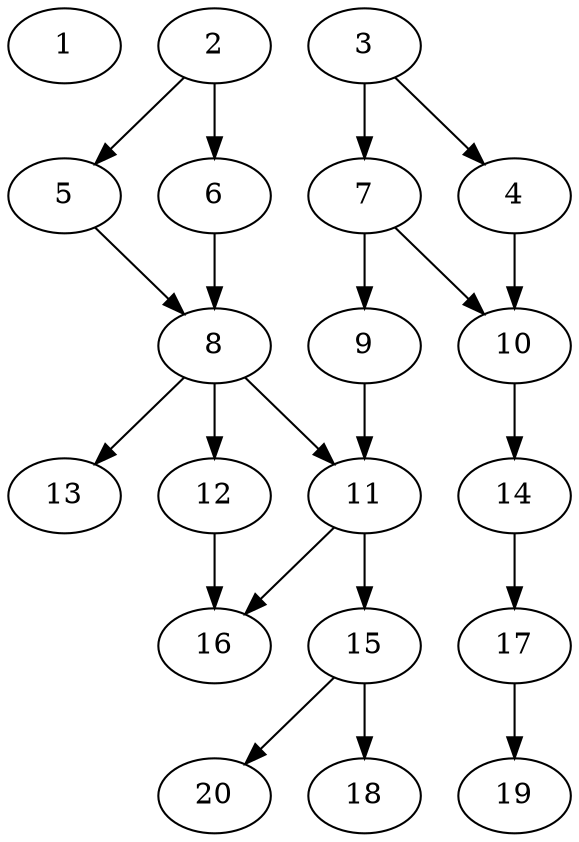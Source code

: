 // DAG automatically generated by daggen at Sat Jul 27 15:35:20 2019
// ./daggen --dot -n 20 --ccr 0.3 --fat 0.4 --regular 0.5 --density 0.5 --mindata 5242880 --maxdata 52428800 
digraph G {
  1 [size="151835307", alpha="0.11", expect_size="45550592"] 
  2 [size="80220160", alpha="0.03", expect_size="24066048"] 
  2 -> 5 [size ="24066048"]
  2 -> 6 [size ="24066048"]
  3 [size="94696107", alpha="0.00", expect_size="28408832"] 
  3 -> 4 [size ="28408832"]
  3 -> 7 [size ="28408832"]
  4 [size="129150293", alpha="0.12", expect_size="38745088"] 
  4 -> 10 [size ="38745088"]
  5 [size="84794027", alpha="0.16", expect_size="25438208"] 
  5 -> 8 [size ="25438208"]
  6 [size="107629227", alpha="0.02", expect_size="32288768"] 
  6 -> 8 [size ="32288768"]
  7 [size="154777600", alpha="0.16", expect_size="46433280"] 
  7 -> 9 [size ="46433280"]
  7 -> 10 [size ="46433280"]
  8 [size="121743360", alpha="0.07", expect_size="36523008"] 
  8 -> 11 [size ="36523008"]
  8 -> 12 [size ="36523008"]
  8 -> 13 [size ="36523008"]
  9 [size="171735040", alpha="0.05", expect_size="51520512"] 
  9 -> 11 [size ="51520512"]
  10 [size="131959467", alpha="0.17", expect_size="39587840"] 
  10 -> 14 [size ="39587840"]
  11 [size="92194133", alpha="0.02", expect_size="27658240"] 
  11 -> 15 [size ="27658240"]
  11 -> 16 [size ="27658240"]
  12 [size="19916800", alpha="0.05", expect_size="5975040"] 
  12 -> 16 [size ="5975040"]
  13 [size="46810453", alpha="0.04", expect_size="14043136"] 
  14 [size="49466027", alpha="0.12", expect_size="14839808"] 
  14 -> 17 [size ="14839808"]
  15 [size="142482773", alpha="0.14", expect_size="42744832"] 
  15 -> 18 [size ="42744832"]
  15 -> 20 [size ="42744832"]
  16 [size="113384107", alpha="0.16", expect_size="34015232"] 
  17 [size="125610667", alpha="0.15", expect_size="37683200"] 
  17 -> 19 [size ="37683200"]
  18 [size="93911040", alpha="0.03", expect_size="28173312"] 
  19 [size="147343360", alpha="0.04", expect_size="44203008"] 
  20 [size="28207787", alpha="0.04", expect_size="8462336"] 
}
